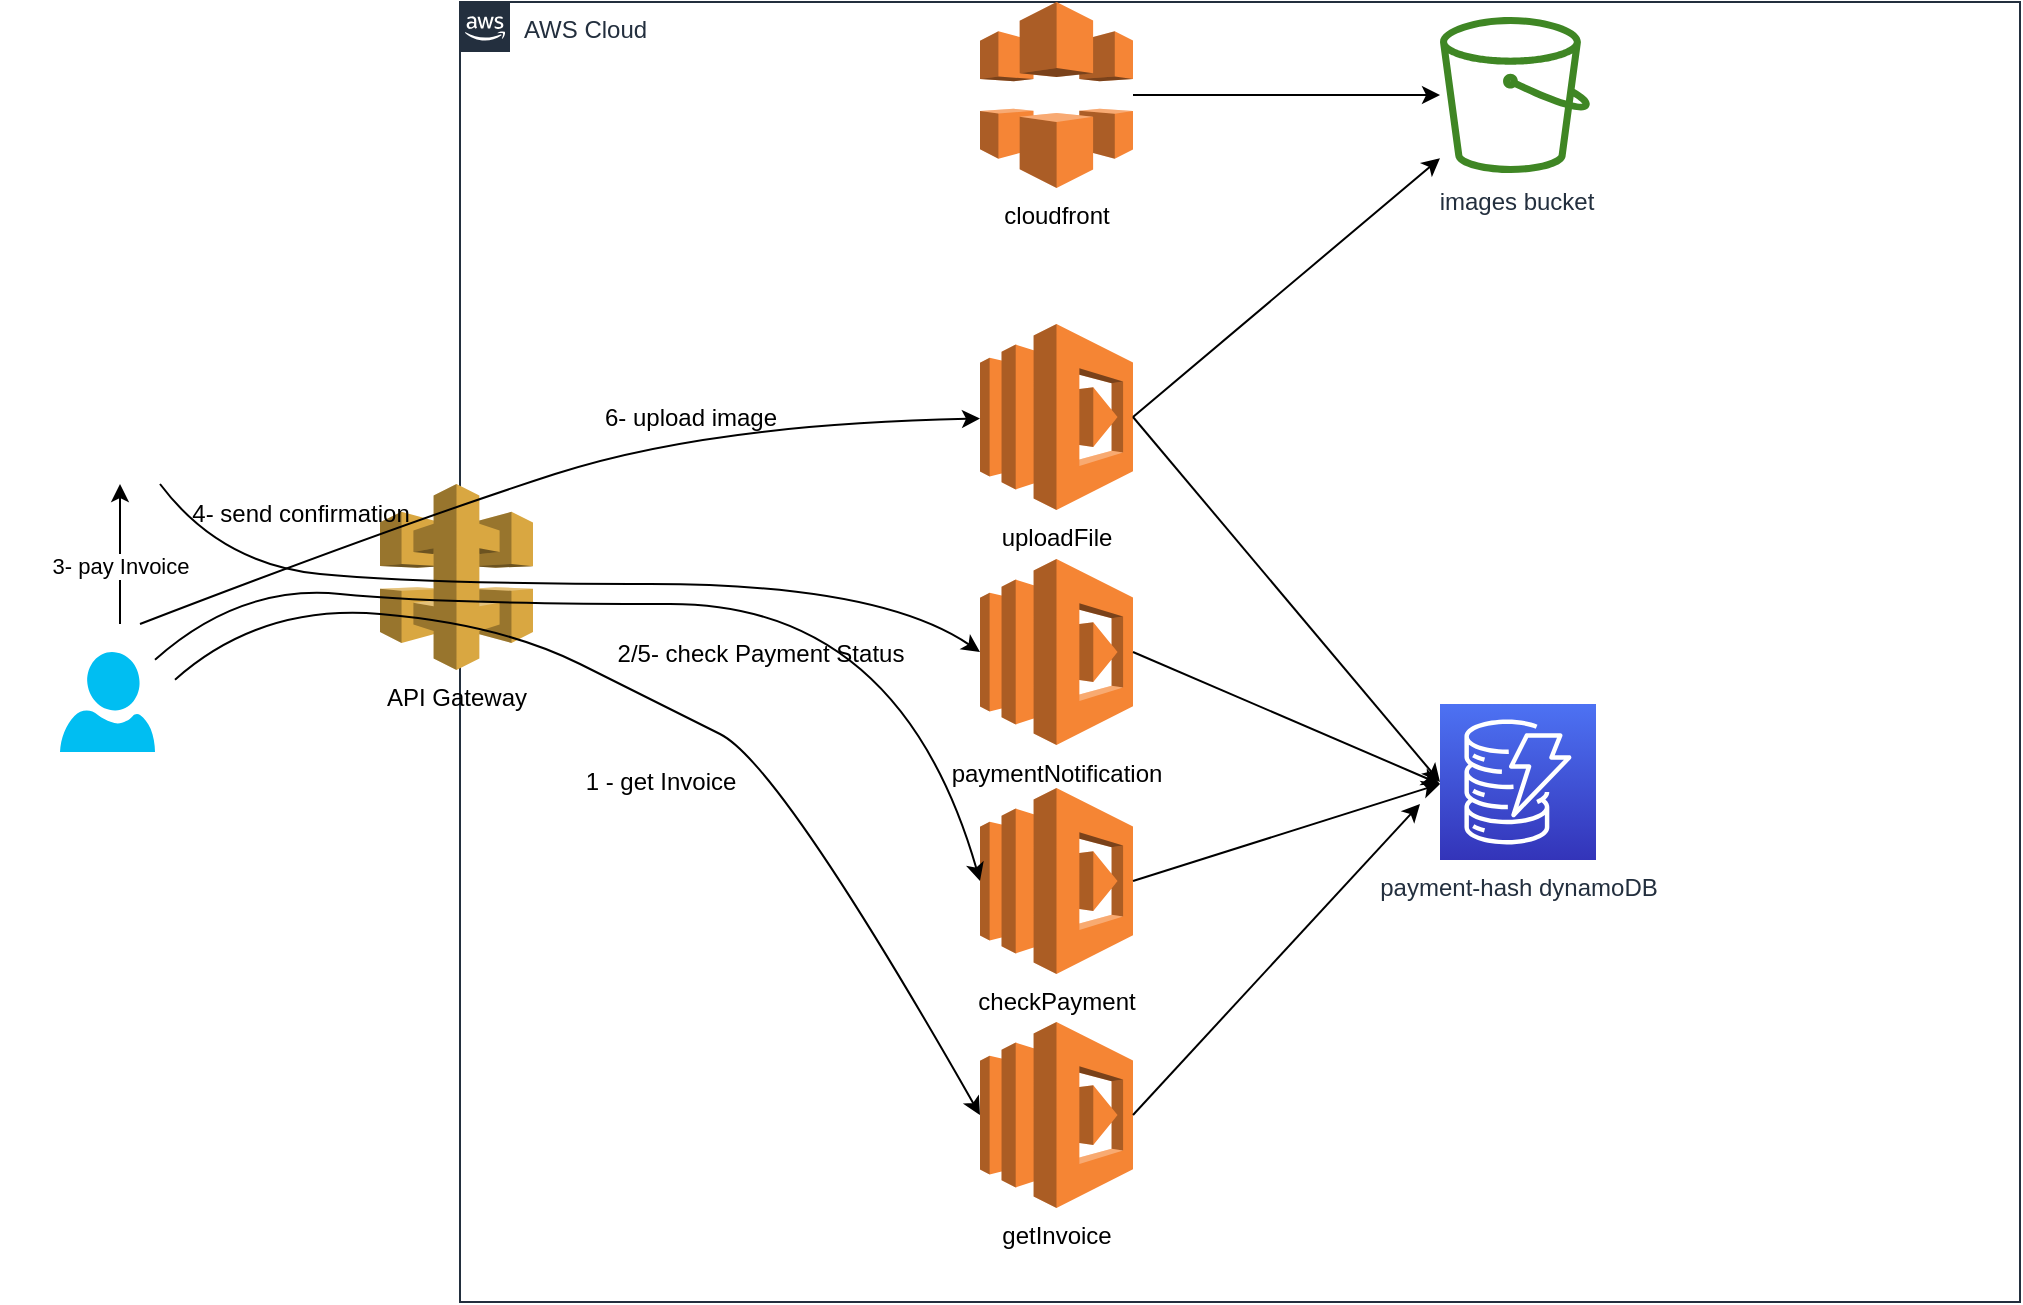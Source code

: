 <mxfile version="20.8.10" type="device"><diagram id="Ht1M8jgEwFfnCIfOTk4-" name="Page-1"><mxGraphModel dx="789" dy="482" grid="1" gridSize="10" guides="1" tooltips="1" connect="1" arrows="1" fold="1" page="1" pageScale="1" pageWidth="1169" pageHeight="827" math="0" shadow="0"><root><mxCell id="0"/><mxCell id="1" parent="0"/><mxCell id="UEzPUAAOIrF-is8g5C7q-74" value="AWS Cloud" style="points=[[0,0],[0.25,0],[0.5,0],[0.75,0],[1,0],[1,0.25],[1,0.5],[1,0.75],[1,1],[0.75,1],[0.5,1],[0.25,1],[0,1],[0,0.75],[0,0.5],[0,0.25]];outlineConnect=0;gradientColor=none;html=1;whiteSpace=wrap;fontSize=12;fontStyle=0;shape=mxgraph.aws4.group;grIcon=mxgraph.aws4.group_aws_cloud_alt;strokeColor=#232F3E;fillColor=none;verticalAlign=top;align=left;spacingLeft=30;fontColor=#232F3E;dashed=0;labelBackgroundColor=#ffffff;container=1;pointerEvents=0;collapsible=0;recursiveResize=0;" parent="1" vertex="1"><mxGeometry x="240" y="89" width="780" height="650" as="geometry"/></mxCell><mxCell id="X4NHuYFMh3UWvVDeuEMO-3" value="payment-hash dynamoDB&lt;br&gt;" style="sketch=0;points=[[0,0,0],[0.25,0,0],[0.5,0,0],[0.75,0,0],[1,0,0],[0,1,0],[0.25,1,0],[0.5,1,0],[0.75,1,0],[1,1,0],[0,0.25,0],[0,0.5,0],[0,0.75,0],[1,0.25,0],[1,0.5,0],[1,0.75,0]];outlineConnect=0;fontColor=#232F3E;gradientColor=#4D72F3;gradientDirection=north;fillColor=#3334B9;strokeColor=#ffffff;dashed=0;verticalLabelPosition=bottom;verticalAlign=top;align=center;html=1;fontSize=12;fontStyle=0;aspect=fixed;shape=mxgraph.aws4.resourceIcon;resIcon=mxgraph.aws4.dynamodb;" vertex="1" parent="UEzPUAAOIrF-is8g5C7q-74"><mxGeometry x="490" y="351" width="78" height="78" as="geometry"/></mxCell><mxCell id="X4NHuYFMh3UWvVDeuEMO-4" value="API Gateway" style="outlineConnect=0;dashed=0;verticalLabelPosition=bottom;verticalAlign=top;align=center;html=1;shape=mxgraph.aws3.api_gateway;fillColor=#D9A741;gradientColor=none;" vertex="1" parent="UEzPUAAOIrF-is8g5C7q-74"><mxGeometry x="-40" y="241" width="76.5" height="93" as="geometry"/></mxCell><mxCell id="X4NHuYFMh3UWvVDeuEMO-5" value="uploadFile" style="outlineConnect=0;dashed=0;verticalLabelPosition=bottom;verticalAlign=top;align=center;html=1;shape=mxgraph.aws3.lambda;fillColor=#F58534;gradientColor=none;" vertex="1" parent="UEzPUAAOIrF-is8g5C7q-74"><mxGeometry x="260" y="161" width="76.5" height="93" as="geometry"/></mxCell><mxCell id="X4NHuYFMh3UWvVDeuEMO-8" value="getInvoice" style="outlineConnect=0;dashed=0;verticalLabelPosition=bottom;verticalAlign=top;align=center;html=1;shape=mxgraph.aws3.lambda;fillColor=#F58534;gradientColor=none;" vertex="1" parent="UEzPUAAOIrF-is8g5C7q-74"><mxGeometry x="260" y="510" width="76.5" height="93" as="geometry"/></mxCell><mxCell id="X4NHuYFMh3UWvVDeuEMO-7" value="checkPayment" style="outlineConnect=0;dashed=0;verticalLabelPosition=bottom;verticalAlign=top;align=center;html=1;shape=mxgraph.aws3.lambda;fillColor=#F58534;gradientColor=none;" vertex="1" parent="UEzPUAAOIrF-is8g5C7q-74"><mxGeometry x="260" y="393" width="76.5" height="93" as="geometry"/></mxCell><mxCell id="X4NHuYFMh3UWvVDeuEMO-6" value="paymentNotification" style="outlineConnect=0;dashed=0;verticalLabelPosition=bottom;verticalAlign=top;align=center;html=1;shape=mxgraph.aws3.lambda;fillColor=#F58534;gradientColor=none;" vertex="1" parent="UEzPUAAOIrF-is8g5C7q-74"><mxGeometry x="260" y="278.5" width="76.5" height="93" as="geometry"/></mxCell><mxCell id="X4NHuYFMh3UWvVDeuEMO-1" value="images bucket" style="sketch=0;outlineConnect=0;fontColor=#232F3E;gradientColor=none;fillColor=#3F8624;strokeColor=none;dashed=0;verticalLabelPosition=bottom;verticalAlign=top;align=center;html=1;fontSize=12;fontStyle=0;aspect=fixed;pointerEvents=1;shape=mxgraph.aws4.bucket;" vertex="1" parent="UEzPUAAOIrF-is8g5C7q-74"><mxGeometry x="490" y="7.5" width="75" height="78" as="geometry"/></mxCell><mxCell id="X4NHuYFMh3UWvVDeuEMO-2" value="cloudfront" style="outlineConnect=0;dashed=0;verticalLabelPosition=bottom;verticalAlign=top;align=center;html=1;shape=mxgraph.aws3.cloudfront;fillColor=#F58536;gradientColor=none;" vertex="1" parent="UEzPUAAOIrF-is8g5C7q-74"><mxGeometry x="260" width="76.5" height="93" as="geometry"/></mxCell><mxCell id="X4NHuYFMh3UWvVDeuEMO-24" value="" style="endArrow=classic;html=1;rounded=0;" edge="1" parent="UEzPUAAOIrF-is8g5C7q-74" source="X4NHuYFMh3UWvVDeuEMO-2" target="X4NHuYFMh3UWvVDeuEMO-1"><mxGeometry width="50" height="50" relative="1" as="geometry"><mxPoint x="-150" y="121" as="sourcePoint"/><mxPoint x="-100" y="71" as="targetPoint"/></mxGeometry></mxCell><mxCell id="X4NHuYFMh3UWvVDeuEMO-25" value="" style="endArrow=classic;html=1;rounded=0;exitX=1;exitY=0.5;exitDx=0;exitDy=0;exitPerimeter=0;" edge="1" parent="UEzPUAAOIrF-is8g5C7q-74" source="X4NHuYFMh3UWvVDeuEMO-5" target="X4NHuYFMh3UWvVDeuEMO-1"><mxGeometry width="50" height="50" relative="1" as="geometry"><mxPoint x="346.5" y="56.5" as="sourcePoint"/><mxPoint x="500.007" y="56.5" as="targetPoint"/></mxGeometry></mxCell><mxCell id="X4NHuYFMh3UWvVDeuEMO-26" value="" style="endArrow=classic;html=1;rounded=0;entryX=0;entryY=0.5;entryDx=0;entryDy=0;entryPerimeter=0;exitX=1;exitY=0.5;exitDx=0;exitDy=0;exitPerimeter=0;" edge="1" parent="UEzPUAAOIrF-is8g5C7q-74" source="X4NHuYFMh3UWvVDeuEMO-5" target="X4NHuYFMh3UWvVDeuEMO-3"><mxGeometry width="50" height="50" relative="1" as="geometry"><mxPoint x="350" y="221" as="sourcePoint"/><mxPoint x="500.007" y="88.104" as="targetPoint"/></mxGeometry></mxCell><mxCell id="X4NHuYFMh3UWvVDeuEMO-33" value="2/5- check Payment Status" style="text;html=1;align=center;verticalAlign=middle;resizable=0;points=[];autosize=1;strokeColor=none;fillColor=none;" vertex="1" parent="UEzPUAAOIrF-is8g5C7q-74"><mxGeometry x="65" y="311" width="170" height="30" as="geometry"/></mxCell><mxCell id="X4NHuYFMh3UWvVDeuEMO-35" value="1 - get Invoice" style="text;html=1;align=center;verticalAlign=middle;resizable=0;points=[];autosize=1;strokeColor=none;fillColor=none;" vertex="1" parent="UEzPUAAOIrF-is8g5C7q-74"><mxGeometry x="50" y="375" width="100" height="30" as="geometry"/></mxCell><mxCell id="X4NHuYFMh3UWvVDeuEMO-38" value="" style="curved=1;endArrow=classic;html=1;rounded=0;" edge="1" parent="UEzPUAAOIrF-is8g5C7q-74" target="X4NHuYFMh3UWvVDeuEMO-5"><mxGeometry width="50" height="50" relative="1" as="geometry"><mxPoint x="-160" y="311" as="sourcePoint"/><mxPoint x="175" y="211" as="targetPoint"/><Array as="points"><mxPoint x="-30" y="261"/><mxPoint x="125" y="211"/></Array></mxGeometry></mxCell><mxCell id="X4NHuYFMh3UWvVDeuEMO-40" value="6- upload image" style="text;html=1;align=center;verticalAlign=middle;resizable=0;points=[];autosize=1;strokeColor=none;fillColor=none;" vertex="1" parent="UEzPUAAOIrF-is8g5C7q-74"><mxGeometry x="60" y="192.5" width="110" height="30" as="geometry"/></mxCell><mxCell id="X4NHuYFMh3UWvVDeuEMO-10" value="" style="verticalLabelPosition=bottom;html=1;verticalAlign=top;align=center;strokeColor=none;fillColor=#00BEF2;shape=mxgraph.azure.user;" vertex="1" parent="1"><mxGeometry x="40" y="414" width="47.5" height="50" as="geometry"/></mxCell><mxCell id="X4NHuYFMh3UWvVDeuEMO-11" value="" style="endArrow=classic;html=1;rounded=0;" edge="1" parent="1"><mxGeometry width="50" height="50" relative="1" as="geometry"><mxPoint x="70" y="400" as="sourcePoint"/><mxPoint x="70" y="330" as="targetPoint"/></mxGeometry></mxCell><mxCell id="X4NHuYFMh3UWvVDeuEMO-12" value="3- pay Invoice" style="edgeLabel;html=1;align=center;verticalAlign=middle;resizable=0;points=[];" vertex="1" connectable="0" parent="X4NHuYFMh3UWvVDeuEMO-11"><mxGeometry x="-0.176" relative="1" as="geometry"><mxPoint as="offset"/></mxGeometry></mxCell><mxCell id="X4NHuYFMh3UWvVDeuEMO-14" value="" style="shape=image;verticalLabelPosition=bottom;labelBackgroundColor=default;verticalAlign=top;aspect=fixed;imageAspect=0;image=https://lnbits.com/assets/images/logo/logo-2.svg;" vertex="1" parent="1"><mxGeometry x="10" y="280" width="128.09" height="38" as="geometry"/></mxCell><mxCell id="X4NHuYFMh3UWvVDeuEMO-15" value="" style="curved=1;endArrow=classic;html=1;rounded=0;entryX=0;entryY=0.5;entryDx=0;entryDy=0;entryPerimeter=0;" edge="1" parent="1" target="X4NHuYFMh3UWvVDeuEMO-6"><mxGeometry width="50" height="50" relative="1" as="geometry"><mxPoint x="90" y="330" as="sourcePoint"/><mxPoint x="540" y="340" as="targetPoint"/><Array as="points"><mxPoint x="120" y="370"/><mxPoint x="220" y="380"/><mxPoint x="450" y="380"/></Array></mxGeometry></mxCell><mxCell id="X4NHuYFMh3UWvVDeuEMO-16" value="4- send confirmation" style="text;html=1;align=center;verticalAlign=middle;resizable=0;points=[];autosize=1;strokeColor=none;fillColor=none;" vertex="1" parent="1"><mxGeometry x="95" y="330" width="130" height="30" as="geometry"/></mxCell><mxCell id="X4NHuYFMh3UWvVDeuEMO-27" value="" style="endArrow=classic;html=1;rounded=0;exitX=1;exitY=0.5;exitDx=0;exitDy=0;exitPerimeter=0;" edge="1" parent="1" source="X4NHuYFMh3UWvVDeuEMO-6"><mxGeometry width="50" height="50" relative="1" as="geometry"><mxPoint x="586.5" y="306.5" as="sourcePoint"/><mxPoint x="730" y="480" as="targetPoint"/></mxGeometry></mxCell><mxCell id="X4NHuYFMh3UWvVDeuEMO-28" value="" style="endArrow=classic;html=1;rounded=0;exitX=1;exitY=0.5;exitDx=0;exitDy=0;exitPerimeter=0;" edge="1" parent="1" source="X4NHuYFMh3UWvVDeuEMO-7"><mxGeometry width="50" height="50" relative="1" as="geometry"><mxPoint x="586.5" y="424" as="sourcePoint"/><mxPoint x="730" y="480" as="targetPoint"/></mxGeometry></mxCell><mxCell id="X4NHuYFMh3UWvVDeuEMO-29" value="" style="endArrow=classic;html=1;rounded=0;exitX=1;exitY=0.5;exitDx=0;exitDy=0;exitPerimeter=0;" edge="1" parent="1" source="X4NHuYFMh3UWvVDeuEMO-8"><mxGeometry width="50" height="50" relative="1" as="geometry"><mxPoint x="586.5" y="538.5" as="sourcePoint"/><mxPoint x="720" y="490" as="targetPoint"/></mxGeometry></mxCell><mxCell id="X4NHuYFMh3UWvVDeuEMO-31" value="" style="curved=1;endArrow=classic;html=1;rounded=0;entryX=0;entryY=0.5;entryDx=0;entryDy=0;entryPerimeter=0;" edge="1" parent="1" source="X4NHuYFMh3UWvVDeuEMO-10" target="X4NHuYFMh3UWvVDeuEMO-7"><mxGeometry width="50" height="50" relative="1" as="geometry"><mxPoint x="100" y="340" as="sourcePoint"/><mxPoint x="510" y="424" as="targetPoint"/><Array as="points"><mxPoint x="130" y="380"/><mxPoint x="230" y="390"/><mxPoint x="460" y="390"/></Array></mxGeometry></mxCell><mxCell id="X4NHuYFMh3UWvVDeuEMO-34" value="" style="curved=1;endArrow=classic;html=1;rounded=0;entryX=0;entryY=0.5;entryDx=0;entryDy=0;entryPerimeter=0;" edge="1" parent="1" target="X4NHuYFMh3UWvVDeuEMO-8"><mxGeometry width="50" height="50" relative="1" as="geometry"><mxPoint x="97.5" y="427.849" as="sourcePoint"/><mxPoint x="510" y="538.5" as="targetPoint"/><Array as="points"><mxPoint x="140" y="390"/><mxPoint x="260" y="400"/><mxPoint x="340" y="440"/><mxPoint x="400" y="470"/></Array></mxGeometry></mxCell></root></mxGraphModel></diagram></mxfile>